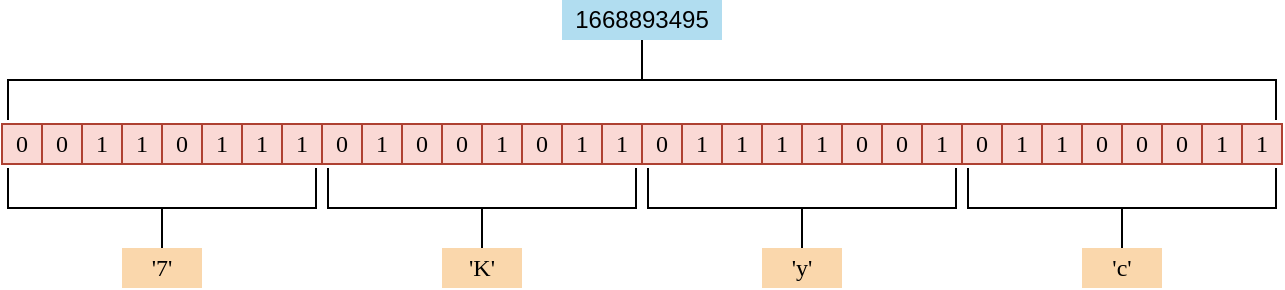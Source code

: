 <mxfile version="22.1.16" type="device">
  <diagram name="Page-1" id="DyeiHg2SjiwmgYjPWZ9a">
    <mxGraphModel dx="674" dy="463" grid="1" gridSize="10" guides="1" tooltips="1" connect="1" arrows="1" fold="1" page="1" pageScale="1" pageWidth="850" pageHeight="1100" math="0" shadow="0">
      <root>
        <mxCell id="0" />
        <mxCell id="1" parent="0" />
        <mxCell id="oLTtamxxTRQdmQDWv0TP-1" value="&lt;font face=&quot;consolas&quot;&gt;0&lt;/font&gt;" style="rounded=0;whiteSpace=wrap;html=1;fillColor=#fad9d5;strokeColor=#ae4132;" vertex="1" parent="1">
          <mxGeometry x="40" y="160" width="20" height="20" as="geometry" />
        </mxCell>
        <mxCell id="oLTtamxxTRQdmQDWv0TP-2" value="&lt;font face=&quot;consolas&quot;&gt;0&lt;/font&gt;" style="rounded=0;whiteSpace=wrap;html=1;fillColor=#fad9d5;strokeColor=#ae4132;" vertex="1" parent="1">
          <mxGeometry x="60" y="160" width="20" height="20" as="geometry" />
        </mxCell>
        <mxCell id="oLTtamxxTRQdmQDWv0TP-7" value="&lt;font face=&quot;consolas&quot;&gt;1&lt;/font&gt;" style="rounded=0;whiteSpace=wrap;html=1;fillColor=#fad9d5;strokeColor=#ae4132;" vertex="1" parent="1">
          <mxGeometry x="80" y="160" width="20" height="20" as="geometry" />
        </mxCell>
        <mxCell id="oLTtamxxTRQdmQDWv0TP-8" value="&lt;font face=&quot;consolas&quot;&gt;1&lt;/font&gt;" style="rounded=0;whiteSpace=wrap;html=1;fillColor=#fad9d5;strokeColor=#ae4132;" vertex="1" parent="1">
          <mxGeometry x="100" y="160" width="20" height="20" as="geometry" />
        </mxCell>
        <mxCell id="oLTtamxxTRQdmQDWv0TP-9" value="&lt;font face=&quot;consolas&quot;&gt;0&lt;/font&gt;" style="rounded=0;whiteSpace=wrap;html=1;fillColor=#fad9d5;strokeColor=#ae4132;" vertex="1" parent="1">
          <mxGeometry x="120" y="160" width="20" height="20" as="geometry" />
        </mxCell>
        <mxCell id="oLTtamxxTRQdmQDWv0TP-10" value="&lt;font face=&quot;consolas&quot;&gt;1&lt;/font&gt;" style="rounded=0;whiteSpace=wrap;html=1;fillColor=#fad9d5;strokeColor=#ae4132;" vertex="1" parent="1">
          <mxGeometry x="140" y="160" width="20" height="20" as="geometry" />
        </mxCell>
        <mxCell id="oLTtamxxTRQdmQDWv0TP-11" value="&lt;font face=&quot;consolas&quot;&gt;1&lt;/font&gt;" style="rounded=0;whiteSpace=wrap;html=1;fillColor=#fad9d5;strokeColor=#ae4132;" vertex="1" parent="1">
          <mxGeometry x="160" y="160" width="20" height="20" as="geometry" />
        </mxCell>
        <mxCell id="oLTtamxxTRQdmQDWv0TP-12" value="&lt;font face=&quot;consolas&quot;&gt;1&lt;/font&gt;" style="rounded=0;whiteSpace=wrap;html=1;fillColor=#fad9d5;strokeColor=#ae4132;" vertex="1" parent="1">
          <mxGeometry x="180" y="160" width="20" height="20" as="geometry" />
        </mxCell>
        <mxCell id="oLTtamxxTRQdmQDWv0TP-13" value="&lt;font face=&quot;consolas&quot;&gt;0&lt;/font&gt;" style="rounded=0;whiteSpace=wrap;html=1;fillColor=#fad9d5;strokeColor=#ae4132;" vertex="1" parent="1">
          <mxGeometry x="200" y="160" width="20" height="20" as="geometry" />
        </mxCell>
        <mxCell id="oLTtamxxTRQdmQDWv0TP-14" value="&lt;font face=&quot;consolas&quot;&gt;1&lt;/font&gt;" style="rounded=0;whiteSpace=wrap;html=1;fillColor=#fad9d5;strokeColor=#ae4132;" vertex="1" parent="1">
          <mxGeometry x="220" y="160" width="20" height="20" as="geometry" />
        </mxCell>
        <mxCell id="oLTtamxxTRQdmQDWv0TP-15" value="&lt;font face=&quot;consolas&quot;&gt;0&lt;/font&gt;" style="rounded=0;whiteSpace=wrap;html=1;fillColor=#fad9d5;strokeColor=#ae4132;" vertex="1" parent="1">
          <mxGeometry x="240" y="160" width="20" height="20" as="geometry" />
        </mxCell>
        <mxCell id="oLTtamxxTRQdmQDWv0TP-16" value="&lt;font face=&quot;consolas&quot;&gt;0&lt;/font&gt;" style="rounded=0;whiteSpace=wrap;html=1;fillColor=#fad9d5;strokeColor=#ae4132;" vertex="1" parent="1">
          <mxGeometry x="260" y="160" width="20" height="20" as="geometry" />
        </mxCell>
        <mxCell id="oLTtamxxTRQdmQDWv0TP-17" value="&lt;font face=&quot;consolas&quot;&gt;1&lt;/font&gt;" style="rounded=0;whiteSpace=wrap;html=1;fillColor=#fad9d5;strokeColor=#ae4132;" vertex="1" parent="1">
          <mxGeometry x="280" y="160" width="20" height="20" as="geometry" />
        </mxCell>
        <mxCell id="oLTtamxxTRQdmQDWv0TP-18" value="&lt;font face=&quot;consolas&quot;&gt;0&lt;/font&gt;" style="rounded=0;whiteSpace=wrap;html=1;fillColor=#fad9d5;strokeColor=#ae4132;" vertex="1" parent="1">
          <mxGeometry x="300" y="160" width="20" height="20" as="geometry" />
        </mxCell>
        <mxCell id="oLTtamxxTRQdmQDWv0TP-19" value="&lt;font face=&quot;consolas&quot;&gt;1&lt;/font&gt;" style="rounded=0;whiteSpace=wrap;html=1;fillColor=#fad9d5;strokeColor=#ae4132;" vertex="1" parent="1">
          <mxGeometry x="320" y="160" width="20" height="20" as="geometry" />
        </mxCell>
        <mxCell id="oLTtamxxTRQdmQDWv0TP-20" value="&lt;font face=&quot;consolas&quot;&gt;1&lt;/font&gt;" style="rounded=0;whiteSpace=wrap;html=1;fillColor=#fad9d5;strokeColor=#ae4132;" vertex="1" parent="1">
          <mxGeometry x="340" y="160" width="20" height="20" as="geometry" />
        </mxCell>
        <mxCell id="oLTtamxxTRQdmQDWv0TP-21" value="&lt;font face=&quot;consolas&quot;&gt;0&lt;/font&gt;" style="rounded=0;whiteSpace=wrap;html=1;fillColor=#fad9d5;strokeColor=#ae4132;" vertex="1" parent="1">
          <mxGeometry x="360" y="160" width="20" height="20" as="geometry" />
        </mxCell>
        <mxCell id="oLTtamxxTRQdmQDWv0TP-22" value="&lt;font face=&quot;consolas&quot;&gt;1&lt;/font&gt;" style="rounded=0;whiteSpace=wrap;html=1;fillColor=#fad9d5;strokeColor=#ae4132;" vertex="1" parent="1">
          <mxGeometry x="380" y="160" width="20" height="20" as="geometry" />
        </mxCell>
        <mxCell id="oLTtamxxTRQdmQDWv0TP-23" value="&lt;font face=&quot;consolas&quot;&gt;1&lt;/font&gt;" style="rounded=0;whiteSpace=wrap;html=1;fillColor=#fad9d5;strokeColor=#ae4132;" vertex="1" parent="1">
          <mxGeometry x="400" y="160" width="20" height="20" as="geometry" />
        </mxCell>
        <mxCell id="oLTtamxxTRQdmQDWv0TP-24" value="&lt;font face=&quot;consolas&quot;&gt;1&lt;/font&gt;" style="rounded=0;whiteSpace=wrap;html=1;fillColor=#fad9d5;strokeColor=#ae4132;" vertex="1" parent="1">
          <mxGeometry x="420" y="160" width="20" height="20" as="geometry" />
        </mxCell>
        <mxCell id="oLTtamxxTRQdmQDWv0TP-25" value="&lt;font face=&quot;consolas&quot;&gt;1&lt;/font&gt;" style="rounded=0;whiteSpace=wrap;html=1;fillColor=#fad9d5;strokeColor=#ae4132;" vertex="1" parent="1">
          <mxGeometry x="440" y="160" width="20" height="20" as="geometry" />
        </mxCell>
        <mxCell id="oLTtamxxTRQdmQDWv0TP-26" value="&lt;font face=&quot;consolas&quot;&gt;0&lt;/font&gt;" style="rounded=0;whiteSpace=wrap;html=1;fillColor=#fad9d5;strokeColor=#ae4132;" vertex="1" parent="1">
          <mxGeometry x="460" y="160" width="20" height="20" as="geometry" />
        </mxCell>
        <mxCell id="oLTtamxxTRQdmQDWv0TP-27" value="&lt;font face=&quot;consolas&quot;&gt;0&lt;/font&gt;" style="rounded=0;whiteSpace=wrap;html=1;fillColor=#fad9d5;strokeColor=#ae4132;" vertex="1" parent="1">
          <mxGeometry x="480" y="160" width="20" height="20" as="geometry" />
        </mxCell>
        <mxCell id="oLTtamxxTRQdmQDWv0TP-28" value="&lt;font face=&quot;consolas&quot;&gt;1&lt;/font&gt;" style="rounded=0;whiteSpace=wrap;html=1;fillColor=#fad9d5;strokeColor=#ae4132;" vertex="1" parent="1">
          <mxGeometry x="500" y="160" width="20" height="20" as="geometry" />
        </mxCell>
        <mxCell id="oLTtamxxTRQdmQDWv0TP-29" value="&lt;font face=&quot;consolas&quot;&gt;0&lt;/font&gt;" style="rounded=0;whiteSpace=wrap;html=1;fillColor=#fad9d5;strokeColor=#ae4132;" vertex="1" parent="1">
          <mxGeometry x="520" y="160" width="20" height="20" as="geometry" />
        </mxCell>
        <mxCell id="oLTtamxxTRQdmQDWv0TP-30" value="&lt;font face=&quot;consolas&quot;&gt;1&lt;/font&gt;" style="rounded=0;whiteSpace=wrap;html=1;fillColor=#fad9d5;strokeColor=#ae4132;" vertex="1" parent="1">
          <mxGeometry x="540" y="160" width="20" height="20" as="geometry" />
        </mxCell>
        <mxCell id="oLTtamxxTRQdmQDWv0TP-31" value="&lt;font face=&quot;consolas&quot;&gt;1&lt;/font&gt;" style="rounded=0;whiteSpace=wrap;html=1;fillColor=#fad9d5;strokeColor=#ae4132;" vertex="1" parent="1">
          <mxGeometry x="560" y="160" width="20" height="20" as="geometry" />
        </mxCell>
        <mxCell id="oLTtamxxTRQdmQDWv0TP-32" value="&lt;font face=&quot;consolas&quot;&gt;0&lt;/font&gt;" style="rounded=0;whiteSpace=wrap;html=1;fillColor=#fad9d5;strokeColor=#ae4132;" vertex="1" parent="1">
          <mxGeometry x="580" y="160" width="20" height="20" as="geometry" />
        </mxCell>
        <mxCell id="oLTtamxxTRQdmQDWv0TP-33" value="&lt;font face=&quot;consolas&quot;&gt;0&lt;/font&gt;" style="rounded=0;whiteSpace=wrap;html=1;fillColor=#fad9d5;strokeColor=#ae4132;" vertex="1" parent="1">
          <mxGeometry x="600" y="160" width="20" height="20" as="geometry" />
        </mxCell>
        <mxCell id="oLTtamxxTRQdmQDWv0TP-34" value="&lt;font face=&quot;consolas&quot;&gt;0&lt;/font&gt;" style="rounded=0;whiteSpace=wrap;html=1;fillColor=#fad9d5;strokeColor=#ae4132;" vertex="1" parent="1">
          <mxGeometry x="620" y="160" width="20" height="20" as="geometry" />
        </mxCell>
        <mxCell id="oLTtamxxTRQdmQDWv0TP-35" value="&lt;font face=&quot;consolas&quot;&gt;1&lt;/font&gt;" style="rounded=0;whiteSpace=wrap;html=1;fillColor=#fad9d5;strokeColor=#ae4132;" vertex="1" parent="1">
          <mxGeometry x="640" y="160" width="20" height="20" as="geometry" />
        </mxCell>
        <mxCell id="oLTtamxxTRQdmQDWv0TP-36" value="&lt;font face=&quot;consolas&quot;&gt;1&lt;/font&gt;" style="rounded=0;whiteSpace=wrap;html=1;fillColor=#fad9d5;strokeColor=#ae4132;" vertex="1" parent="1">
          <mxGeometry x="660" y="160" width="20" height="20" as="geometry" />
        </mxCell>
        <mxCell id="oLTtamxxTRQdmQDWv0TP-42" value="" style="strokeWidth=1;html=1;shape=mxgraph.flowchart.annotation_2;align=left;labelPosition=right;pointerEvents=1;direction=north;" vertex="1" parent="1">
          <mxGeometry x="43" y="182" width="154" height="40" as="geometry" />
        </mxCell>
        <mxCell id="oLTtamxxTRQdmQDWv0TP-43" value="&lt;font face=&quot;consolas&quot;&gt;&#39;7&#39;&lt;/font&gt;" style="text;html=1;strokeColor=none;fillColor=#fad7ac;align=center;verticalAlign=middle;whiteSpace=wrap;rounded=0;" vertex="1" parent="1">
          <mxGeometry x="100" y="222" width="40" height="20" as="geometry" />
        </mxCell>
        <mxCell id="oLTtamxxTRQdmQDWv0TP-44" value="" style="strokeWidth=1;html=1;shape=mxgraph.flowchart.annotation_2;align=left;labelPosition=right;pointerEvents=1;direction=north;" vertex="1" parent="1">
          <mxGeometry x="203" y="182" width="154" height="40" as="geometry" />
        </mxCell>
        <mxCell id="oLTtamxxTRQdmQDWv0TP-45" value="&lt;font face=&quot;consolas&quot;&gt;&#39;K&#39;&lt;/font&gt;" style="text;html=1;strokeColor=none;fillColor=#fad7ac;align=center;verticalAlign=middle;whiteSpace=wrap;rounded=0;" vertex="1" parent="1">
          <mxGeometry x="260" y="222" width="40" height="20" as="geometry" />
        </mxCell>
        <mxCell id="oLTtamxxTRQdmQDWv0TP-46" value="" style="strokeWidth=1;html=1;shape=mxgraph.flowchart.annotation_2;align=left;labelPosition=right;pointerEvents=1;direction=north;" vertex="1" parent="1">
          <mxGeometry x="363" y="182" width="154" height="40" as="geometry" />
        </mxCell>
        <mxCell id="oLTtamxxTRQdmQDWv0TP-47" value="&lt;font face=&quot;consolas&quot;&gt;&#39;y&#39;&lt;/font&gt;" style="text;html=1;strokeColor=none;fillColor=#fad7ac;align=center;verticalAlign=middle;whiteSpace=wrap;rounded=0;" vertex="1" parent="1">
          <mxGeometry x="420" y="222" width="40" height="20" as="geometry" />
        </mxCell>
        <mxCell id="oLTtamxxTRQdmQDWv0TP-48" value="" style="strokeWidth=1;html=1;shape=mxgraph.flowchart.annotation_2;align=left;labelPosition=right;pointerEvents=1;direction=north;" vertex="1" parent="1">
          <mxGeometry x="523" y="182" width="154" height="40" as="geometry" />
        </mxCell>
        <mxCell id="oLTtamxxTRQdmQDWv0TP-49" value="&lt;font face=&quot;consolas&quot;&gt;&#39;c&#39;&lt;/font&gt;" style="text;html=1;strokeColor=none;fillColor=#fad7ac;align=center;verticalAlign=middle;whiteSpace=wrap;rounded=0;" vertex="1" parent="1">
          <mxGeometry x="580" y="222" width="40" height="20" as="geometry" />
        </mxCell>
        <mxCell id="oLTtamxxTRQdmQDWv0TP-51" value="" style="strokeWidth=1;html=1;shape=mxgraph.flowchart.annotation_2;align=left;labelPosition=right;pointerEvents=1;direction=south;" vertex="1" parent="1">
          <mxGeometry x="43" y="118" width="634" height="40" as="geometry" />
        </mxCell>
        <mxCell id="oLTtamxxTRQdmQDWv0TP-53" value="1668893495" style="text;html=1;strokeColor=none;fillColor=#b1ddf0;align=center;verticalAlign=middle;whiteSpace=wrap;rounded=0;" vertex="1" parent="1">
          <mxGeometry x="320" y="98" width="80" height="20" as="geometry" />
        </mxCell>
      </root>
    </mxGraphModel>
  </diagram>
</mxfile>
